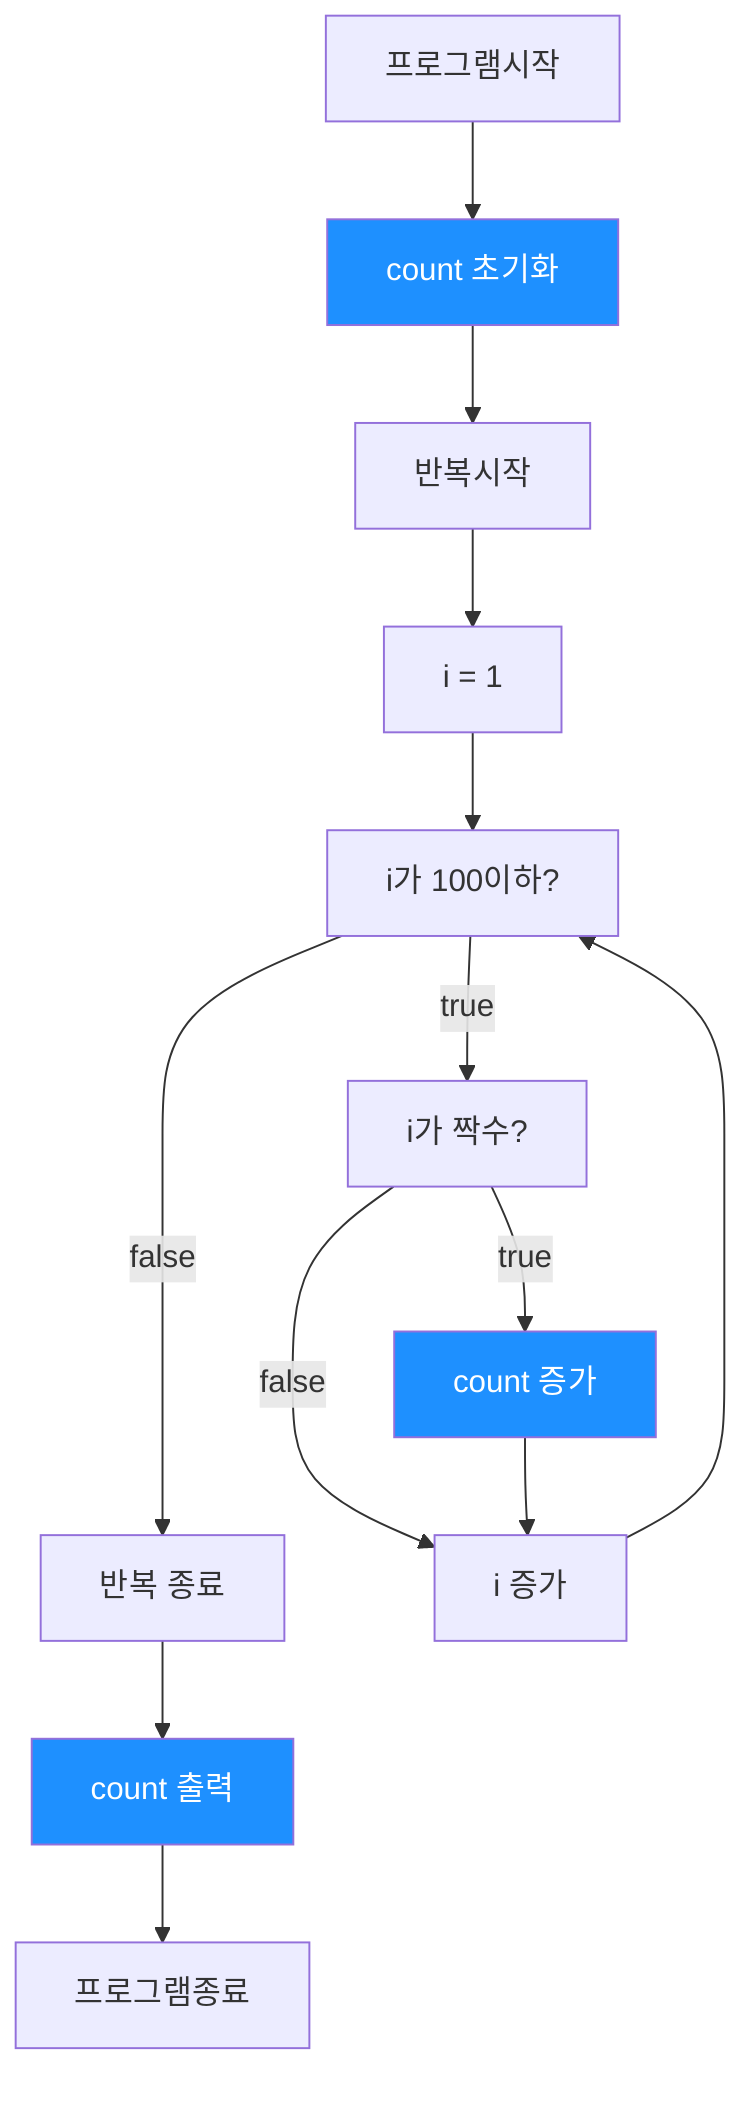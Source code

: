 graph TD
    aa[프로그램시작]
    aa --> a[count 초기화]
    a --> b[반복시작]
    b --> c[i = 1]
    c --> d[i가 100이하?]
    d --> |true| e[i가 짝수?]
    e --> |true| f[count 증가]
    d ----> |false| g[반복 종료]
    g --> h[count 출력]
    e --> |false| i
    f --> i[i 증가]
    i --> d
    h --> hh[프로그램종료]

style a fill:dodgerblue,color:white
style f fill:dodgerblue,color:white
style h fill:dodgerblue,color:white